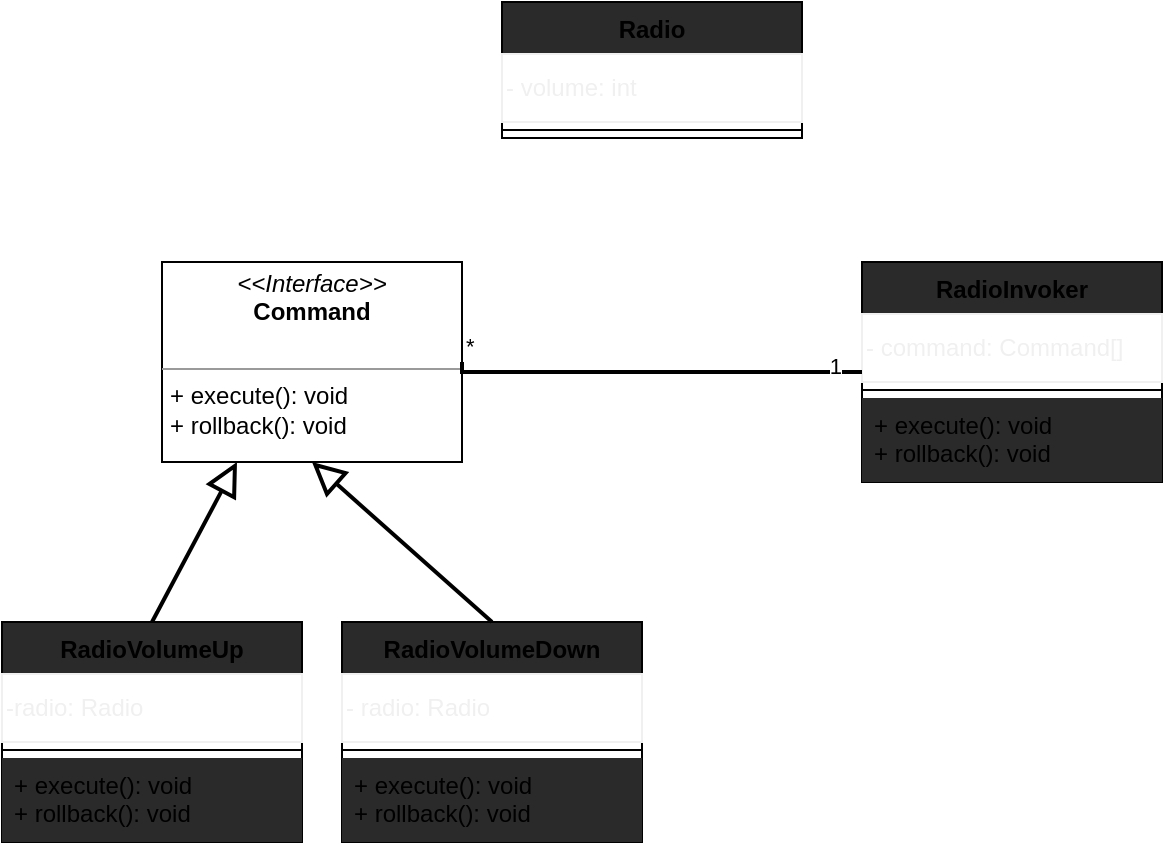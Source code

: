 <mxfile version="14.6.12" type="device"><diagram name="Page-1" id="c4acf3e9-155e-7222-9cf6-157b1a14988f"><mxGraphModel dx="711" dy="1068" grid="1" gridSize="10" guides="1" tooltips="1" connect="1" arrows="1" fold="1" page="1" pageScale="1" pageWidth="850" pageHeight="1100" background="#ffffff" math="0" shadow="0"><root><mxCell id="0"/><mxCell id="1" parent="0"/><mxCell id="En5WrV_N3KCnwjRaHp8J-5" value="RadioVolumeDown" style="swimlane;fontStyle=1;align=center;verticalAlign=top;childLayout=stackLayout;horizontal=1;startSize=26;horizontalStack=0;resizeParent=1;resizeParentMax=0;resizeLast=0;collapsible=1;marginBottom=0;fillColor=#2A2A2A;" parent="1" vertex="1"><mxGeometry x="230" y="380" width="150" height="110" as="geometry"/></mxCell><mxCell id="En5WrV_N3KCnwjRaHp8J-6" value="- radio: Radio" style="html=1;fontFamily=Helvetica;fontSize=12;fontColor=#f0f0f0;align=left;strokeColor=#f0f0f0;strokeWidth=1;" parent="En5WrV_N3KCnwjRaHp8J-5" vertex="1"><mxGeometry y="26" width="150" height="34" as="geometry"/></mxCell><mxCell id="ZRUxkHsLJ4cSXPMG7lRV-1" value="" style="line;strokeWidth=1;fillColor=none;align=left;verticalAlign=middle;spacingTop=-1;spacingLeft=3;spacingRight=3;rotatable=0;labelPosition=right;points=[];portConstraint=eastwest;" vertex="1" parent="En5WrV_N3KCnwjRaHp8J-5"><mxGeometry y="60" width="150" height="8" as="geometry"/></mxCell><mxCell id="En5WrV_N3KCnwjRaHp8J-7" value="+ execute(): void&#10;+ rollback(): void" style="text;strokeColor=none;align=left;verticalAlign=top;spacingLeft=4;spacingRight=4;overflow=hidden;rotatable=0;points=[[0,0.5],[1,0.5]];portConstraint=eastwest;fillColor=#2a2a2a;" parent="En5WrV_N3KCnwjRaHp8J-5" vertex="1"><mxGeometry y="68" width="150" height="42" as="geometry"/></mxCell><mxCell id="En5WrV_N3KCnwjRaHp8J-11" value="&lt;p style=&quot;margin: 0px ; margin-top: 4px ; text-align: center&quot;&gt;&lt;i&gt;&amp;lt;&amp;lt;Interface&amp;gt;&amp;gt;&lt;/i&gt;&lt;br&gt;&lt;b&gt;Command&lt;/b&gt;&lt;/p&gt;&lt;br&gt;&lt;hr size=&quot;1&quot;&gt;&lt;p style=&quot;margin: 0px ; margin-left: 4px&quot;&gt;+ execute(): void&lt;/p&gt;&lt;p style=&quot;margin: 0px ; margin-left: 4px&quot;&gt;+ rollback(): void&lt;/p&gt;" style="verticalAlign=top;align=left;overflow=fill;fontSize=12;fontFamily=Helvetica;html=1;" parent="1" vertex="1"><mxGeometry x="140" y="200" width="150" height="100" as="geometry"/></mxCell><mxCell id="En5WrV_N3KCnwjRaHp8J-12" value="" style="endArrow=block;endFill=0;endSize=12;html=1;strokeColor=#000000;strokeWidth=2;entryX=0.25;entryY=1;entryDx=0;entryDy=0;exitX=0.5;exitY=0;exitDx=0;exitDy=0;" parent="1" target="En5WrV_N3KCnwjRaHp8J-11" edge="1"><mxGeometry width="160" relative="1" as="geometry"><mxPoint x="135" y="380" as="sourcePoint"/><mxPoint x="460" y="360" as="targetPoint"/></mxGeometry></mxCell><mxCell id="En5WrV_N3KCnwjRaHp8J-13" value="" style="endArrow=block;endFill=0;endSize=12;html=1;strokeColor=#000000;strokeWidth=2;entryX=0.5;entryY=1;entryDx=0;entryDy=0;exitX=0.5;exitY=0;exitDx=0;exitDy=0;" parent="1" source="En5WrV_N3KCnwjRaHp8J-5" target="En5WrV_N3KCnwjRaHp8J-11" edge="1"><mxGeometry width="160" relative="1" as="geometry"><mxPoint x="145" y="390" as="sourcePoint"/><mxPoint x="277.5" y="310" as="targetPoint"/></mxGeometry></mxCell><mxCell id="ZRUxkHsLJ4cSXPMG7lRV-2" value="RadioVolumeUp" style="swimlane;fontStyle=1;align=center;verticalAlign=top;childLayout=stackLayout;horizontal=1;startSize=26;horizontalStack=0;resizeParent=1;resizeParentMax=0;resizeLast=0;collapsible=1;marginBottom=0;fillColor=#2A2A2A;" vertex="1" parent="1"><mxGeometry x="60" y="380" width="150" height="110" as="geometry"/></mxCell><mxCell id="ZRUxkHsLJ4cSXPMG7lRV-3" value="-radio: Radio" style="html=1;fontFamily=Helvetica;fontSize=12;fontColor=#f0f0f0;align=left;strokeColor=#f0f0f0;strokeWidth=1;" vertex="1" parent="ZRUxkHsLJ4cSXPMG7lRV-2"><mxGeometry y="26" width="150" height="34" as="geometry"/></mxCell><mxCell id="ZRUxkHsLJ4cSXPMG7lRV-4" value="" style="line;strokeWidth=1;fillColor=none;align=left;verticalAlign=middle;spacingTop=-1;spacingLeft=3;spacingRight=3;rotatable=0;labelPosition=right;points=[];portConstraint=eastwest;" vertex="1" parent="ZRUxkHsLJ4cSXPMG7lRV-2"><mxGeometry y="60" width="150" height="8" as="geometry"/></mxCell><mxCell id="ZRUxkHsLJ4cSXPMG7lRV-5" value="+ execute(): void&#10;+ rollback(): void" style="text;strokeColor=none;align=left;verticalAlign=top;spacingLeft=4;spacingRight=4;overflow=hidden;rotatable=0;points=[[0,0.5],[1,0.5]];portConstraint=eastwest;fillColor=#2a2a2a;" vertex="1" parent="ZRUxkHsLJ4cSXPMG7lRV-2"><mxGeometry y="68" width="150" height="42" as="geometry"/></mxCell><mxCell id="ZRUxkHsLJ4cSXPMG7lRV-6" value="RadioInvoker" style="swimlane;fontStyle=1;align=center;verticalAlign=top;childLayout=stackLayout;horizontal=1;startSize=26;horizontalStack=0;resizeParent=1;resizeParentMax=0;resizeLast=0;collapsible=1;marginBottom=0;fillColor=#2A2A2A;" vertex="1" parent="1"><mxGeometry x="490" y="200" width="150" height="110" as="geometry"/></mxCell><mxCell id="ZRUxkHsLJ4cSXPMG7lRV-7" value="- command: Command[]" style="html=1;fontFamily=Helvetica;fontSize=12;fontColor=#f0f0f0;align=left;strokeColor=#f0f0f0;strokeWidth=1;" vertex="1" parent="ZRUxkHsLJ4cSXPMG7lRV-6"><mxGeometry y="26" width="150" height="34" as="geometry"/></mxCell><mxCell id="ZRUxkHsLJ4cSXPMG7lRV-8" value="" style="line;strokeWidth=1;fillColor=none;align=left;verticalAlign=middle;spacingTop=-1;spacingLeft=3;spacingRight=3;rotatable=0;labelPosition=right;points=[];portConstraint=eastwest;" vertex="1" parent="ZRUxkHsLJ4cSXPMG7lRV-6"><mxGeometry y="60" width="150" height="8" as="geometry"/></mxCell><mxCell id="ZRUxkHsLJ4cSXPMG7lRV-9" value="+ execute(): void&#10;+ rollback(): void" style="text;strokeColor=none;align=left;verticalAlign=top;spacingLeft=4;spacingRight=4;overflow=hidden;rotatable=0;points=[[0,0.5],[1,0.5]];portConstraint=eastwest;fillColor=#2a2a2a;" vertex="1" parent="ZRUxkHsLJ4cSXPMG7lRV-6"><mxGeometry y="68" width="150" height="42" as="geometry"/></mxCell><mxCell id="ZRUxkHsLJ4cSXPMG7lRV-10" value="" style="endArrow=none;html=1;edgeStyle=orthogonalEdgeStyle;entryX=0;entryY=0.5;entryDx=0;entryDy=0;exitX=1;exitY=0.5;exitDx=0;exitDy=0;strokeColor=#000000;rounded=0;strokeWidth=2;" edge="1" parent="1" source="En5WrV_N3KCnwjRaHp8J-11" target="ZRUxkHsLJ4cSXPMG7lRV-6"><mxGeometry relative="1" as="geometry"><mxPoint x="290" y="320" as="sourcePoint"/><mxPoint x="450" y="320" as="targetPoint"/><Array as="points"><mxPoint x="290" y="255"/></Array></mxGeometry></mxCell><mxCell id="ZRUxkHsLJ4cSXPMG7lRV-11" value="*" style="edgeLabel;resizable=0;html=1;align=left;verticalAlign=bottom;" connectable="0" vertex="1" parent="ZRUxkHsLJ4cSXPMG7lRV-10"><mxGeometry x="-1" relative="1" as="geometry"/></mxCell><mxCell id="ZRUxkHsLJ4cSXPMG7lRV-12" value="1" style="edgeLabel;resizable=0;html=1;align=right;verticalAlign=bottom;" connectable="0" vertex="1" parent="ZRUxkHsLJ4cSXPMG7lRV-10"><mxGeometry x="1" relative="1" as="geometry"><mxPoint x="-10" y="5" as="offset"/></mxGeometry></mxCell><mxCell id="ZRUxkHsLJ4cSXPMG7lRV-14" value="Radio" style="swimlane;fontStyle=1;align=center;verticalAlign=top;childLayout=stackLayout;horizontal=1;startSize=26;horizontalStack=0;resizeParent=1;resizeParentMax=0;resizeLast=0;collapsible=1;marginBottom=0;fillColor=#2A2A2A;" vertex="1" parent="1"><mxGeometry x="310" y="70" width="150" height="68" as="geometry"/></mxCell><mxCell id="ZRUxkHsLJ4cSXPMG7lRV-15" value="- volume: int" style="html=1;fontFamily=Helvetica;fontSize=12;fontColor=#f0f0f0;align=left;strokeColor=#f0f0f0;strokeWidth=1;" vertex="1" parent="ZRUxkHsLJ4cSXPMG7lRV-14"><mxGeometry y="26" width="150" height="34" as="geometry"/></mxCell><mxCell id="ZRUxkHsLJ4cSXPMG7lRV-16" value="" style="line;strokeWidth=1;fillColor=none;align=left;verticalAlign=middle;spacingTop=-1;spacingLeft=3;spacingRight=3;rotatable=0;labelPosition=right;points=[];portConstraint=eastwest;" vertex="1" parent="ZRUxkHsLJ4cSXPMG7lRV-14"><mxGeometry y="60" width="150" height="8" as="geometry"/></mxCell></root></mxGraphModel></diagram></mxfile>